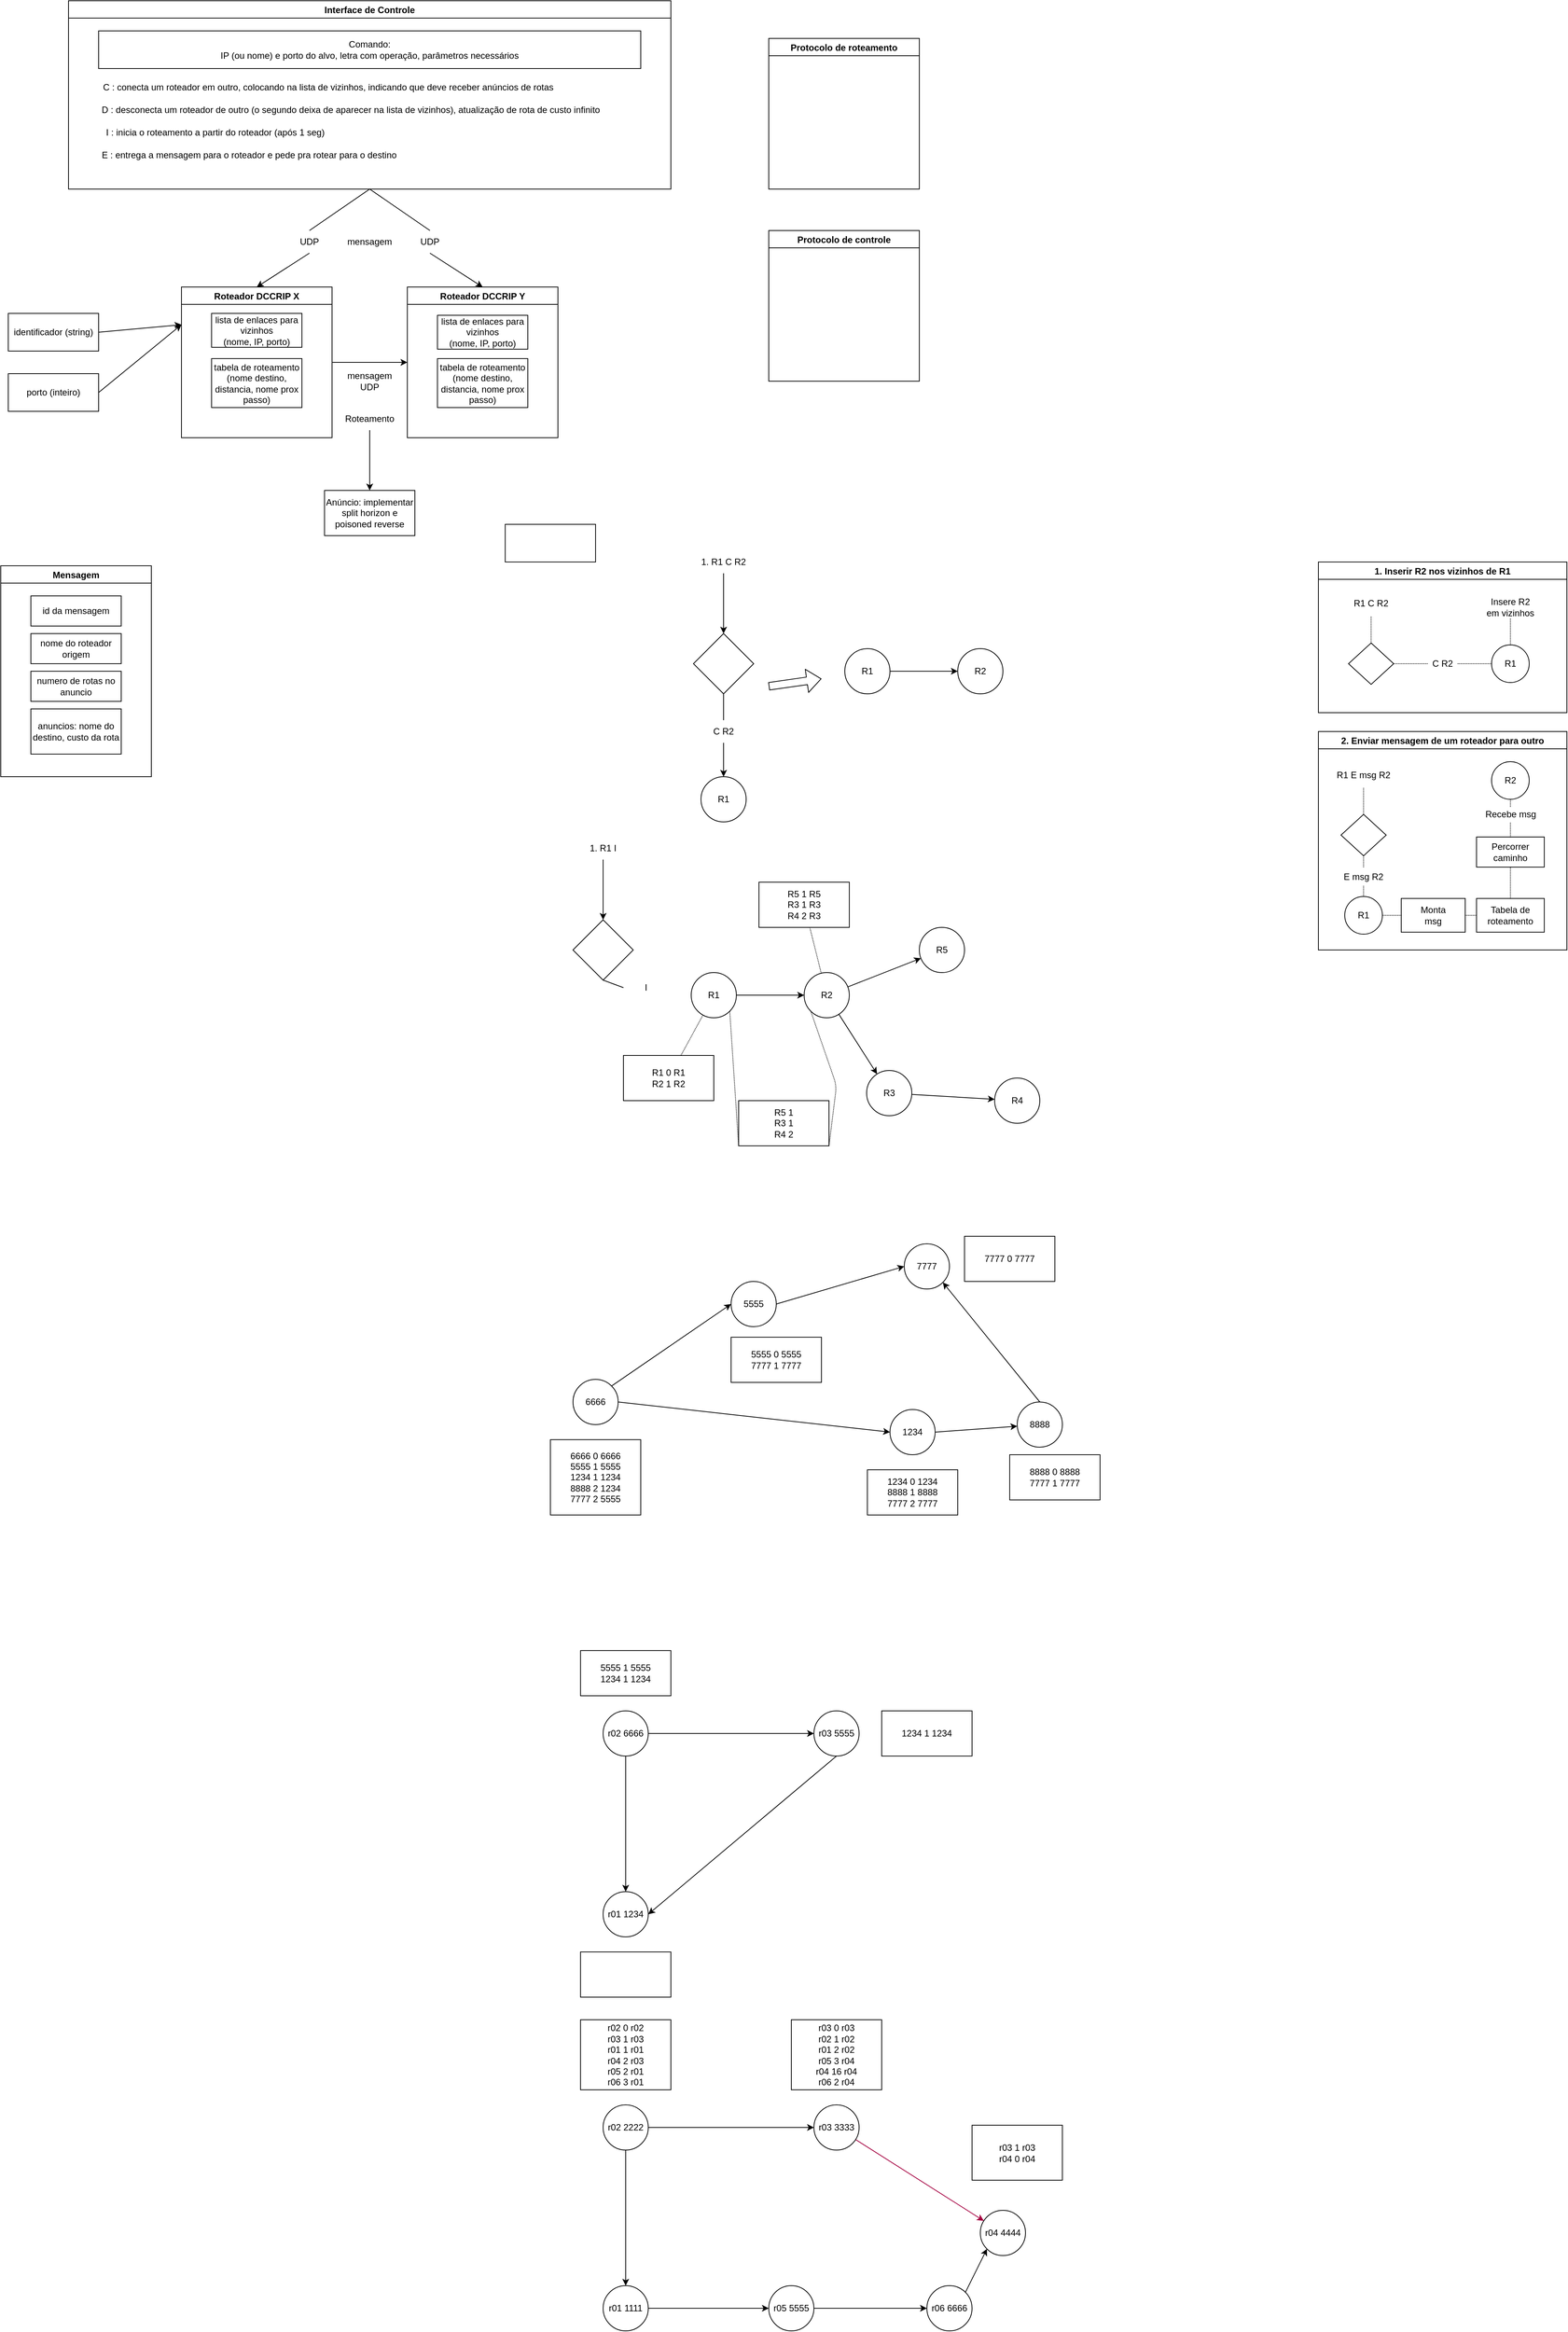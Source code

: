 <mxfile>
    <diagram id="mGNS0_z790fEsQeWo3U5" name="Página-1">
        <mxGraphModel dx="1586" dy="1655" grid="1" gridSize="10" guides="1" tooltips="1" connect="1" arrows="1" fold="1" page="1" pageScale="1" pageWidth="827" pageHeight="1169" math="0" shadow="0">
            <root>
                <mxCell id="0"/>
                <mxCell id="1" parent="0"/>
                <mxCell id="5" style="edgeStyle=none;html=1;exitX=0.5;exitY=1;exitDx=0;exitDy=0;entryX=0.5;entryY=0;entryDx=0;entryDy=0;startArrow=none;" parent="1" source="8" target="3" edge="1">
                    <mxGeometry relative="1" as="geometry"/>
                </mxCell>
                <mxCell id="6" style="edgeStyle=none;html=1;exitX=0.5;exitY=1;exitDx=0;exitDy=0;entryX=0.5;entryY=0;entryDx=0;entryDy=0;startArrow=none;" parent="1" source="10" target="4" edge="1">
                    <mxGeometry relative="1" as="geometry"/>
                </mxCell>
                <mxCell id="2" value="Interface de Controle" style="swimlane;" parent="1" vertex="1">
                    <mxGeometry y="-20" width="800" height="250" as="geometry"/>
                </mxCell>
                <mxCell id="37" value="C : conecta um roteador em outro, colocando na lista de vizinhos, indicando que deve receber anúncios de rotas" style="text;html=1;strokeColor=none;fillColor=none;align=center;verticalAlign=middle;whiteSpace=wrap;rounded=0;" parent="2" vertex="1">
                    <mxGeometry x="40" y="100" width="610" height="30" as="geometry"/>
                </mxCell>
                <mxCell id="38" value="D : desconecta um roteador de outro (o segundo deixa de aparecer na lista de vizinhos), atualização de rota de custo infinito" style="text;html=1;strokeColor=none;fillColor=none;align=center;verticalAlign=middle;whiteSpace=wrap;rounded=0;" parent="2" vertex="1">
                    <mxGeometry x="30" y="130" width="690" height="30" as="geometry"/>
                </mxCell>
                <mxCell id="39" value="I : inicia o roteamento a partir do roteador (após 1 seg)" style="text;html=1;strokeColor=none;fillColor=none;align=center;verticalAlign=middle;whiteSpace=wrap;rounded=0;" parent="2" vertex="1">
                    <mxGeometry x="30" y="160" width="330" height="30" as="geometry"/>
                </mxCell>
                <mxCell id="36" value="Comando:&lt;br&gt;IP (ou nome) e porto do alvo, letra com operação, parâmetros necessários" style="rounded=0;whiteSpace=wrap;html=1;" parent="2" vertex="1">
                    <mxGeometry x="40" y="40" width="720" height="50" as="geometry"/>
                </mxCell>
                <mxCell id="40" value="E : entrega a mensagem para o roteador e pede pra rotear para o destino" style="text;html=1;strokeColor=none;fillColor=none;align=center;verticalAlign=middle;whiteSpace=wrap;rounded=0;" parent="2" vertex="1">
                    <mxGeometry x="40" y="190" width="400" height="30" as="geometry"/>
                </mxCell>
                <mxCell id="12" style="edgeStyle=none;html=1;exitX=1;exitY=0.5;exitDx=0;exitDy=0;entryX=0;entryY=0.5;entryDx=0;entryDy=0;" parent="1" source="3" target="4" edge="1">
                    <mxGeometry relative="1" as="geometry"/>
                </mxCell>
                <mxCell id="3" value="Roteador DCCRIP X" style="swimlane;" parent="1" vertex="1">
                    <mxGeometry x="150" y="360" width="200" height="200" as="geometry"/>
                </mxCell>
                <mxCell id="21" value="lista de enlaces para vizinhos&lt;br&gt;(nome, IP, porto)" style="rounded=0;whiteSpace=wrap;html=1;" parent="3" vertex="1">
                    <mxGeometry x="40" y="35" width="120" height="45" as="geometry"/>
                </mxCell>
                <mxCell id="23" value="tabela de roteamento (nome destino, distancia, nome prox passo)" style="rounded=0;whiteSpace=wrap;html=1;" parent="3" vertex="1">
                    <mxGeometry x="40" y="95" width="120" height="65" as="geometry"/>
                </mxCell>
                <mxCell id="4" value="Roteador DCCRIP Y" style="swimlane;" parent="1" vertex="1">
                    <mxGeometry x="450" y="360" width="200" height="200" as="geometry"/>
                </mxCell>
                <mxCell id="22" value="lista de enlaces para vizinhos&lt;br&gt;(nome, IP, porto)" style="rounded=0;whiteSpace=wrap;html=1;" parent="4" vertex="1">
                    <mxGeometry x="40" y="37.5" width="120" height="45" as="geometry"/>
                </mxCell>
                <mxCell id="27" value="tabela de roteamento (nome destino, distancia, nome prox passo)" style="rounded=0;whiteSpace=wrap;html=1;" parent="4" vertex="1">
                    <mxGeometry x="40" y="95" width="120" height="65" as="geometry"/>
                </mxCell>
                <mxCell id="8" value="UDP" style="text;html=1;strokeColor=none;fillColor=none;align=center;verticalAlign=middle;whiteSpace=wrap;rounded=0;" parent="1" vertex="1">
                    <mxGeometry x="290" y="285" width="60" height="30" as="geometry"/>
                </mxCell>
                <mxCell id="9" value="" style="edgeStyle=none;html=1;exitX=0.5;exitY=1;exitDx=0;exitDy=0;entryX=0.5;entryY=0;entryDx=0;entryDy=0;endArrow=none;" parent="1" source="2" target="8" edge="1">
                    <mxGeometry relative="1" as="geometry">
                        <mxPoint x="400" y="230" as="sourcePoint"/>
                        <mxPoint x="250" y="360" as="targetPoint"/>
                    </mxGeometry>
                </mxCell>
                <mxCell id="10" value="UDP" style="text;html=1;strokeColor=none;fillColor=none;align=center;verticalAlign=middle;whiteSpace=wrap;rounded=0;" parent="1" vertex="1">
                    <mxGeometry x="450" y="285" width="60" height="30" as="geometry"/>
                </mxCell>
                <mxCell id="11" value="" style="edgeStyle=none;html=1;exitX=0.5;exitY=1;exitDx=0;exitDy=0;entryX=0.5;entryY=0;entryDx=0;entryDy=0;endArrow=none;" parent="1" source="2" target="10" edge="1">
                    <mxGeometry relative="1" as="geometry">
                        <mxPoint x="400" y="230" as="sourcePoint"/>
                        <mxPoint x="550" y="360" as="targetPoint"/>
                    </mxGeometry>
                </mxCell>
                <mxCell id="13" value="Mensagem" style="swimlane;" parent="1" vertex="1">
                    <mxGeometry x="-90" y="730" width="200" height="280" as="geometry"/>
                </mxCell>
                <mxCell id="14" value="id da mensagem" style="rounded=0;whiteSpace=wrap;html=1;" parent="13" vertex="1">
                    <mxGeometry x="40" y="40" width="120" height="40" as="geometry"/>
                </mxCell>
                <mxCell id="31" value="nome do roteador origem" style="rounded=0;whiteSpace=wrap;html=1;" parent="13" vertex="1">
                    <mxGeometry x="40" y="90" width="120" height="40" as="geometry"/>
                </mxCell>
                <mxCell id="32" value="numero de rotas no anuncio" style="rounded=0;whiteSpace=wrap;html=1;" parent="13" vertex="1">
                    <mxGeometry x="40" y="140" width="120" height="40" as="geometry"/>
                </mxCell>
                <mxCell id="33" value="anuncios: nome do destino, custo da rota" style="rounded=0;whiteSpace=wrap;html=1;" parent="13" vertex="1">
                    <mxGeometry x="40" y="190" width="120" height="60" as="geometry"/>
                </mxCell>
                <mxCell id="25" style="edgeStyle=none;html=1;exitX=1;exitY=0.5;exitDx=0;exitDy=0;entryX=0;entryY=0.25;entryDx=0;entryDy=0;" parent="1" source="16" target="3" edge="1">
                    <mxGeometry relative="1" as="geometry"/>
                </mxCell>
                <mxCell id="16" value="identificador (string)" style="rounded=0;whiteSpace=wrap;html=1;" parent="1" vertex="1">
                    <mxGeometry x="-80" y="395" width="120" height="50" as="geometry"/>
                </mxCell>
                <mxCell id="26" style="edgeStyle=none;html=1;exitX=1;exitY=0.5;exitDx=0;exitDy=0;entryX=0;entryY=0.25;entryDx=0;entryDy=0;" parent="1" source="17" target="3" edge="1">
                    <mxGeometry relative="1" as="geometry">
                        <mxPoint x="110" y="470" as="targetPoint"/>
                    </mxGeometry>
                </mxCell>
                <mxCell id="17" value="porto (inteiro)" style="rounded=0;whiteSpace=wrap;html=1;" parent="1" vertex="1">
                    <mxGeometry x="-80" y="475" width="120" height="50" as="geometry"/>
                </mxCell>
                <mxCell id="18" value="mensagem" style="text;html=1;strokeColor=none;fillColor=none;align=center;verticalAlign=middle;whiteSpace=wrap;rounded=0;" parent="1" vertex="1">
                    <mxGeometry x="360" y="285" width="80" height="30" as="geometry"/>
                </mxCell>
                <mxCell id="19" value="mensagem&lt;br&gt;UDP" style="text;html=1;strokeColor=none;fillColor=none;align=center;verticalAlign=middle;whiteSpace=wrap;rounded=0;" parent="1" vertex="1">
                    <mxGeometry x="360" y="470" width="80" height="30" as="geometry"/>
                </mxCell>
                <mxCell id="29" style="edgeStyle=none;html=1;exitX=0.5;exitY=1;exitDx=0;exitDy=0;entryX=0.5;entryY=0;entryDx=0;entryDy=0;" parent="1" source="28" target="30" edge="1">
                    <mxGeometry relative="1" as="geometry">
                        <mxPoint x="400" y="650" as="targetPoint"/>
                    </mxGeometry>
                </mxCell>
                <mxCell id="28" value="Roteamento" style="text;html=1;strokeColor=none;fillColor=none;align=center;verticalAlign=middle;whiteSpace=wrap;rounded=0;" parent="1" vertex="1">
                    <mxGeometry x="370" y="520" width="60" height="30" as="geometry"/>
                </mxCell>
                <mxCell id="30" value="Anúncio: implementar split horizon e poisoned reverse" style="rounded=0;whiteSpace=wrap;html=1;" parent="1" vertex="1">
                    <mxGeometry x="340" y="630" width="120" height="60" as="geometry"/>
                </mxCell>
                <mxCell id="34" value="Protocolo de roteamento" style="swimlane;" parent="1" vertex="1">
                    <mxGeometry x="930" y="30" width="200" height="200" as="geometry"/>
                </mxCell>
                <mxCell id="35" value="Protocolo de controle" style="swimlane;" parent="1" vertex="1">
                    <mxGeometry x="930" y="285" width="200" height="200" as="geometry"/>
                </mxCell>
                <mxCell id="51" value="" style="rounded=0;whiteSpace=wrap;html=1;" parent="1" vertex="1">
                    <mxGeometry x="580" y="675" width="120" height="50" as="geometry"/>
                </mxCell>
                <mxCell id="52" value="R1" style="ellipse;whiteSpace=wrap;html=1;aspect=fixed;" parent="1" vertex="1">
                    <mxGeometry x="840" y="1010" width="60" height="60" as="geometry"/>
                </mxCell>
                <mxCell id="57" style="edgeStyle=none;html=1;exitX=0.5;exitY=1;exitDx=0;exitDy=0;entryX=0.5;entryY=0;entryDx=0;entryDy=0;startArrow=none;" parent="1" source="60" target="52" edge="1">
                    <mxGeometry relative="1" as="geometry"/>
                </mxCell>
                <mxCell id="54" value="" style="rhombus;whiteSpace=wrap;html=1;" parent="1" vertex="1">
                    <mxGeometry x="830" y="820" width="80" height="80" as="geometry"/>
                </mxCell>
                <mxCell id="59" style="edgeStyle=none;html=1;exitX=0.5;exitY=1;exitDx=0;exitDy=0;entryX=0.5;entryY=0;entryDx=0;entryDy=0;" parent="1" source="56" target="54" edge="1">
                    <mxGeometry relative="1" as="geometry"/>
                </mxCell>
                <mxCell id="56" value="1. R1 C R2" style="text;html=1;strokeColor=none;fillColor=none;align=center;verticalAlign=middle;whiteSpace=wrap;rounded=0;" parent="1" vertex="1">
                    <mxGeometry x="830" y="710" width="80" height="30" as="geometry"/>
                </mxCell>
                <mxCell id="60" value="C R2" style="text;html=1;strokeColor=none;fillColor=none;align=center;verticalAlign=middle;whiteSpace=wrap;rounded=0;" parent="1" vertex="1">
                    <mxGeometry x="840" y="935" width="60" height="30" as="geometry"/>
                </mxCell>
                <mxCell id="61" value="" style="edgeStyle=none;html=1;exitX=0.5;exitY=1;exitDx=0;exitDy=0;entryX=0.5;entryY=0;entryDx=0;entryDy=0;endArrow=none;" parent="1" source="54" target="60" edge="1">
                    <mxGeometry relative="1" as="geometry">
                        <mxPoint x="870" y="900" as="sourcePoint"/>
                        <mxPoint x="870" y="1010" as="targetPoint"/>
                    </mxGeometry>
                </mxCell>
                <mxCell id="63" style="edgeStyle=none;html=1;exitX=1;exitY=0.5;exitDx=0;exitDy=0;entryX=0;entryY=0.5;entryDx=0;entryDy=0;" parent="1" source="64" target="67" edge="1">
                    <mxGeometry relative="1" as="geometry"/>
                </mxCell>
                <mxCell id="64" value="R1" style="ellipse;whiteSpace=wrap;html=1;aspect=fixed;" parent="1" vertex="1">
                    <mxGeometry x="1031" y="840" width="60" height="60" as="geometry"/>
                </mxCell>
                <mxCell id="67" value="R2" style="ellipse;whiteSpace=wrap;html=1;aspect=fixed;" parent="1" vertex="1">
                    <mxGeometry x="1181" y="840" width="60" height="60" as="geometry"/>
                </mxCell>
                <mxCell id="72" value="" style="shape=flexArrow;endArrow=classic;html=1;" parent="1" edge="1">
                    <mxGeometry width="50" height="50" relative="1" as="geometry">
                        <mxPoint x="930" y="890" as="sourcePoint"/>
                        <mxPoint x="1000" y="880" as="targetPoint"/>
                    </mxGeometry>
                </mxCell>
                <mxCell id="74" style="edgeStyle=none;html=1;exitX=1;exitY=0.5;exitDx=0;exitDy=0;entryX=0;entryY=0.5;entryDx=0;entryDy=0;" parent="1" source="75" target="76" edge="1">
                    <mxGeometry relative="1" as="geometry"/>
                </mxCell>
                <mxCell id="95" value="" style="edgeStyle=none;html=1;dashed=1;dashPattern=1 1;endArrow=none;endFill=0;" parent="1" source="75" target="94" edge="1">
                    <mxGeometry relative="1" as="geometry"/>
                </mxCell>
                <mxCell id="75" value="R1" style="ellipse;whiteSpace=wrap;html=1;aspect=fixed;" parent="1" vertex="1">
                    <mxGeometry x="827" y="1270" width="60" height="60" as="geometry"/>
                </mxCell>
                <mxCell id="78" value="" style="edgeStyle=none;html=1;" parent="1" source="76" target="77" edge="1">
                    <mxGeometry relative="1" as="geometry"/>
                </mxCell>
                <mxCell id="80" value="" style="edgeStyle=none;html=1;" parent="1" source="76" target="79" edge="1">
                    <mxGeometry relative="1" as="geometry"/>
                </mxCell>
                <mxCell id="97" value="" style="edgeStyle=none;html=1;dashed=1;dashPattern=1 1;endArrow=none;endFill=0;" parent="1" source="76" target="96" edge="1">
                    <mxGeometry relative="1" as="geometry"/>
                </mxCell>
                <mxCell id="98" style="edgeStyle=none;html=1;exitX=0;exitY=1;exitDx=0;exitDy=0;entryX=1;entryY=1;entryDx=0;entryDy=0;dashed=1;dashPattern=1 1;endArrow=none;endFill=0;startArrow=none;" parent="1" source="99" target="75" edge="1">
                    <mxGeometry relative="1" as="geometry">
                        <Array as="points"/>
                    </mxGeometry>
                </mxCell>
                <mxCell id="76" value="R2" style="ellipse;whiteSpace=wrap;html=1;aspect=fixed;" parent="1" vertex="1">
                    <mxGeometry x="977" y="1270" width="60" height="60" as="geometry"/>
                </mxCell>
                <mxCell id="82" value="" style="edgeStyle=none;html=1;" parent="1" source="77" target="81" edge="1">
                    <mxGeometry relative="1" as="geometry"/>
                </mxCell>
                <mxCell id="77" value="R3" style="ellipse;whiteSpace=wrap;html=1;aspect=fixed;" parent="1" vertex="1">
                    <mxGeometry x="1060" y="1400" width="60" height="60" as="geometry"/>
                </mxCell>
                <mxCell id="79" value="R5" style="ellipse;whiteSpace=wrap;html=1;aspect=fixed;" parent="1" vertex="1">
                    <mxGeometry x="1130" y="1210" width="60" height="60" as="geometry"/>
                </mxCell>
                <mxCell id="81" value="R4" style="ellipse;whiteSpace=wrap;html=1;aspect=fixed;" parent="1" vertex="1">
                    <mxGeometry x="1230" y="1410" width="60" height="60" as="geometry"/>
                </mxCell>
                <mxCell id="86" value="" style="rhombus;whiteSpace=wrap;html=1;" parent="1" vertex="1">
                    <mxGeometry x="670" y="1200" width="80" height="80" as="geometry"/>
                </mxCell>
                <mxCell id="87" style="edgeStyle=none;html=1;exitX=0.5;exitY=1;exitDx=0;exitDy=0;entryX=0.5;entryY=0;entryDx=0;entryDy=0;" parent="1" source="88" target="86" edge="1">
                    <mxGeometry relative="1" as="geometry"/>
                </mxCell>
                <mxCell id="88" value="1. R1 I" style="text;html=1;strokeColor=none;fillColor=none;align=center;verticalAlign=middle;whiteSpace=wrap;rounded=0;" parent="1" vertex="1">
                    <mxGeometry x="670" y="1090" width="80" height="30" as="geometry"/>
                </mxCell>
                <mxCell id="90" value="I" style="text;html=1;strokeColor=none;fillColor=none;align=center;verticalAlign=middle;whiteSpace=wrap;rounded=0;" parent="1" vertex="1">
                    <mxGeometry x="737" y="1275" width="60" height="30" as="geometry"/>
                </mxCell>
                <mxCell id="91" value="" style="edgeStyle=none;html=1;exitX=0.5;exitY=1;exitDx=0;exitDy=0;entryX=0;entryY=0.5;entryDx=0;entryDy=0;endArrow=none;" parent="1" source="86" target="90" edge="1">
                    <mxGeometry relative="1" as="geometry">
                        <mxPoint x="710" y="1280" as="sourcePoint"/>
                        <mxPoint x="827" y="1300" as="targetPoint"/>
                    </mxGeometry>
                </mxCell>
                <mxCell id="94" value="R1 0 R1&lt;br&gt;R2 1 R2" style="whiteSpace=wrap;html=1;" parent="1" vertex="1">
                    <mxGeometry x="737" y="1380" width="120" height="60" as="geometry"/>
                </mxCell>
                <mxCell id="96" value="R5 1 R5&lt;br&gt;R3 1 R3&lt;br&gt;R4 2 R3" style="whiteSpace=wrap;html=1;" parent="1" vertex="1">
                    <mxGeometry x="917" y="1150" width="120" height="60" as="geometry"/>
                </mxCell>
                <mxCell id="99" value="R5 1&lt;br&gt;R3 1&lt;br&gt;R4 2" style="whiteSpace=wrap;html=1;" parent="1" vertex="1">
                    <mxGeometry x="890" y="1440" width="120" height="60" as="geometry"/>
                </mxCell>
                <mxCell id="100" value="" style="edgeStyle=none;html=1;exitX=0;exitY=1;exitDx=0;exitDy=0;entryX=1;entryY=1;entryDx=0;entryDy=0;dashed=1;dashPattern=1 1;endArrow=none;endFill=0;" parent="1" source="76" target="99" edge="1">
                    <mxGeometry relative="1" as="geometry">
                        <mxPoint x="985.787" y="1321.213" as="sourcePoint"/>
                        <mxPoint x="878.213" y="1321.213" as="targetPoint"/>
                        <Array as="points">
                            <mxPoint x="1020" y="1420"/>
                        </Array>
                    </mxGeometry>
                </mxCell>
                <mxCell id="104" value="1. Inserir R2 nos vizinhos de R1" style="swimlane;" parent="1" vertex="1">
                    <mxGeometry x="1660" y="725" width="330" height="200" as="geometry"/>
                </mxCell>
                <mxCell id="115" style="edgeStyle=none;html=1;exitX=1;exitY=0.5;exitDx=0;exitDy=0;entryX=0;entryY=0.5;entryDx=0;entryDy=0;dashed=1;dashPattern=1 1;endArrow=none;endFill=0;startArrow=none;" parent="104" source="116" target="114" edge="1">
                    <mxGeometry relative="1" as="geometry"/>
                </mxCell>
                <mxCell id="112" value="" style="rhombus;whiteSpace=wrap;html=1;" parent="104" vertex="1">
                    <mxGeometry x="40" y="107.5" width="60" height="55" as="geometry"/>
                </mxCell>
                <mxCell id="113" style="edgeStyle=none;html=1;exitX=0.5;exitY=1;exitDx=0;exitDy=0;entryX=0.5;entryY=0;entryDx=0;entryDy=0;dashed=1;dashPattern=1 1;endArrow=none;endFill=0;" parent="104" source="107" target="112" edge="1">
                    <mxGeometry relative="1" as="geometry">
                        <mxPoint x="70" y="82.5" as="sourcePoint"/>
                    </mxGeometry>
                </mxCell>
                <mxCell id="119" style="edgeStyle=none;html=1;exitX=0.5;exitY=0;exitDx=0;exitDy=0;entryX=0.5;entryY=1;entryDx=0;entryDy=0;dashed=1;dashPattern=1 1;endArrow=none;endFill=0;" parent="104" source="114" target="118" edge="1">
                    <mxGeometry relative="1" as="geometry"/>
                </mxCell>
                <mxCell id="114" value="R1" style="ellipse;whiteSpace=wrap;html=1;aspect=fixed;" parent="104" vertex="1">
                    <mxGeometry x="230" y="110" width="50" height="50" as="geometry"/>
                </mxCell>
                <mxCell id="107" value="R1 C R2" style="text;html=1;strokeColor=none;fillColor=none;align=center;verticalAlign=middle;whiteSpace=wrap;rounded=0;" parent="104" vertex="1">
                    <mxGeometry x="30" y="37.5" width="80" height="35" as="geometry"/>
                </mxCell>
                <mxCell id="116" value="C R2" style="text;html=1;strokeColor=none;fillColor=none;align=center;verticalAlign=middle;whiteSpace=wrap;rounded=0;" parent="104" vertex="1">
                    <mxGeometry x="145" y="120" width="40" height="30" as="geometry"/>
                </mxCell>
                <mxCell id="117" value="" style="edgeStyle=none;html=1;exitX=1;exitY=0.5;exitDx=0;exitDy=0;entryX=0;entryY=0.5;entryDx=0;entryDy=0;dashed=1;dashPattern=1 1;endArrow=none;endFill=0;" parent="104" source="112" target="116" edge="1">
                    <mxGeometry relative="1" as="geometry">
                        <mxPoint x="1710" y="870" as="sourcePoint"/>
                        <mxPoint x="1790.0" y="870" as="targetPoint"/>
                    </mxGeometry>
                </mxCell>
                <mxCell id="118" value="Insere R2 em vizinhos" style="text;html=1;strokeColor=none;fillColor=none;align=center;verticalAlign=middle;whiteSpace=wrap;rounded=0;" parent="104" vertex="1">
                    <mxGeometry x="220" y="45" width="70" height="30" as="geometry"/>
                </mxCell>
                <mxCell id="105" value="2. Enviar mensagem de um roteador para outro" style="swimlane;" parent="1" vertex="1">
                    <mxGeometry x="1660" y="950" width="330" height="290" as="geometry"/>
                </mxCell>
                <mxCell id="140" value="" style="edgeStyle=none;html=1;dashed=1;dashPattern=1 1;endArrow=none;endFill=0;" parent="105" source="120" target="139" edge="1">
                    <mxGeometry relative="1" as="geometry"/>
                </mxCell>
                <mxCell id="120" value="R1" style="ellipse;whiteSpace=wrap;html=1;aspect=fixed;" parent="105" vertex="1">
                    <mxGeometry x="35" y="219" width="50" height="50" as="geometry"/>
                </mxCell>
                <mxCell id="121" value="R2" style="ellipse;whiteSpace=wrap;html=1;aspect=fixed;" parent="105" vertex="1">
                    <mxGeometry x="230" y="40" width="50" height="50" as="geometry"/>
                </mxCell>
                <mxCell id="128" style="edgeStyle=none;html=1;exitX=0.5;exitY=1;exitDx=0;exitDy=0;entryX=0.5;entryY=0;entryDx=0;entryDy=0;dashed=1;dashPattern=1 1;endArrow=none;endFill=0;startArrow=none;" parent="105" source="129" target="120" edge="1">
                    <mxGeometry relative="1" as="geometry"/>
                </mxCell>
                <mxCell id="125" value="" style="rhombus;whiteSpace=wrap;html=1;" parent="105" vertex="1">
                    <mxGeometry x="30" y="110" width="60" height="55" as="geometry"/>
                </mxCell>
                <mxCell id="126" style="edgeStyle=none;html=1;exitX=0.5;exitY=1;exitDx=0;exitDy=0;entryX=0.5;entryY=0;entryDx=0;entryDy=0;dashed=1;dashPattern=1 1;endArrow=none;endFill=0;" parent="105" source="127" target="125" edge="1">
                    <mxGeometry relative="1" as="geometry">
                        <mxPoint x="-1600" y="-640" as="sourcePoint"/>
                    </mxGeometry>
                </mxCell>
                <mxCell id="127" value="R1 E msg R2" style="text;html=1;strokeColor=none;fillColor=none;align=center;verticalAlign=middle;whiteSpace=wrap;rounded=0;" parent="105" vertex="1">
                    <mxGeometry x="20" y="40" width="80" height="35" as="geometry"/>
                </mxCell>
                <mxCell id="129" value="E msg R2" style="text;html=1;strokeColor=none;fillColor=none;align=center;verticalAlign=middle;whiteSpace=wrap;rounded=0;" parent="105" vertex="1">
                    <mxGeometry x="20" y="180" width="80" height="25" as="geometry"/>
                </mxCell>
                <mxCell id="130" value="" style="edgeStyle=none;html=1;exitX=0.5;exitY=1;exitDx=0;exitDy=0;entryX=0.5;entryY=0;entryDx=0;entryDy=0;dashed=1;dashPattern=1 1;endArrow=none;endFill=0;" parent="105" source="125" target="129" edge="1">
                    <mxGeometry relative="1" as="geometry">
                        <mxPoint x="1720" y="1115" as="sourcePoint"/>
                        <mxPoint x="1720" y="1169" as="targetPoint"/>
                    </mxGeometry>
                </mxCell>
                <mxCell id="137" value="" style="edgeStyle=none;html=1;dashed=1;dashPattern=1 1;endArrow=none;endFill=0;" parent="105" source="135" target="136" edge="1">
                    <mxGeometry relative="1" as="geometry"/>
                </mxCell>
                <mxCell id="135" value="Tabela de roteamento" style="rounded=0;whiteSpace=wrap;html=1;" parent="105" vertex="1">
                    <mxGeometry x="210" y="221.63" width="90" height="44.75" as="geometry"/>
                </mxCell>
                <mxCell id="142" style="edgeStyle=none;html=1;exitX=0.5;exitY=0;exitDx=0;exitDy=0;entryX=0.5;entryY=1;entryDx=0;entryDy=0;dashed=1;dashPattern=1 1;endArrow=none;endFill=0;startArrow=none;" parent="105" source="143" target="121" edge="1">
                    <mxGeometry relative="1" as="geometry"/>
                </mxCell>
                <mxCell id="136" value="Percorrer caminho" style="whiteSpace=wrap;html=1;rounded=0;" parent="105" vertex="1">
                    <mxGeometry x="210" y="140" width="90" height="40" as="geometry"/>
                </mxCell>
                <mxCell id="141" style="edgeStyle=none;html=1;exitX=1;exitY=0.5;exitDx=0;exitDy=0;entryX=0;entryY=0.5;entryDx=0;entryDy=0;dashed=1;dashPattern=1 1;endArrow=none;endFill=0;" parent="105" source="139" target="135" edge="1">
                    <mxGeometry relative="1" as="geometry"/>
                </mxCell>
                <mxCell id="139" value="Monta &lt;br&gt;msg" style="whiteSpace=wrap;html=1;" parent="105" vertex="1">
                    <mxGeometry x="110" y="221.63" width="85" height="44.75" as="geometry"/>
                </mxCell>
                <mxCell id="143" value="Recebe msg" style="text;html=1;strokeColor=none;fillColor=none;align=center;verticalAlign=middle;whiteSpace=wrap;rounded=0;" parent="105" vertex="1">
                    <mxGeometry x="217.5" y="100" width="75" height="20" as="geometry"/>
                </mxCell>
                <mxCell id="144" value="" style="edgeStyle=none;html=1;exitX=0.5;exitY=0;exitDx=0;exitDy=0;entryX=0.5;entryY=1;entryDx=0;entryDy=0;dashed=1;dashPattern=1 1;endArrow=none;endFill=0;" parent="105" source="136" target="143" edge="1">
                    <mxGeometry relative="1" as="geometry">
                        <mxPoint x="1915" y="1090" as="sourcePoint"/>
                        <mxPoint x="1915" y="1040" as="targetPoint"/>
                    </mxGeometry>
                </mxCell>
                <mxCell id="151" style="edgeStyle=none;html=1;exitX=1;exitY=0;exitDx=0;exitDy=0;entryX=0;entryY=0.5;entryDx=0;entryDy=0;" parent="1" source="145" target="146" edge="1">
                    <mxGeometry relative="1" as="geometry"/>
                </mxCell>
                <mxCell id="153" style="edgeStyle=none;html=1;exitX=1;exitY=0.5;exitDx=0;exitDy=0;entryX=0;entryY=0.5;entryDx=0;entryDy=0;" parent="1" source="145" target="147" edge="1">
                    <mxGeometry relative="1" as="geometry"/>
                </mxCell>
                <mxCell id="145" value="6666" style="ellipse;whiteSpace=wrap;html=1;aspect=fixed;" parent="1" vertex="1">
                    <mxGeometry x="670" y="1810" width="60" height="60" as="geometry"/>
                </mxCell>
                <mxCell id="155" style="edgeStyle=none;html=1;exitX=1;exitY=0.5;exitDx=0;exitDy=0;entryX=0;entryY=0.5;entryDx=0;entryDy=0;" parent="1" source="146" target="154" edge="1">
                    <mxGeometry relative="1" as="geometry"/>
                </mxCell>
                <mxCell id="146" value="5555" style="ellipse;whiteSpace=wrap;html=1;aspect=fixed;" parent="1" vertex="1">
                    <mxGeometry x="880" y="1680" width="60" height="60" as="geometry"/>
                </mxCell>
                <mxCell id="157" style="edgeStyle=none;html=1;exitX=1;exitY=0.5;exitDx=0;exitDy=0;" parent="1" source="147" target="156" edge="1">
                    <mxGeometry relative="1" as="geometry"/>
                </mxCell>
                <mxCell id="147" value="1234" style="ellipse;whiteSpace=wrap;html=1;aspect=fixed;" parent="1" vertex="1">
                    <mxGeometry x="1091" y="1850" width="60" height="60" as="geometry"/>
                </mxCell>
                <mxCell id="148" value="6666 0 6666&lt;br&gt;5555 1 5555&lt;br&gt;1234 1 1234&lt;br&gt;8888 2 1234&lt;br&gt;7777 2 5555" style="rounded=0;whiteSpace=wrap;html=1;" parent="1" vertex="1">
                    <mxGeometry x="640" y="1890" width="120" height="100" as="geometry"/>
                </mxCell>
                <mxCell id="149" value="5555 0 5555&lt;br&gt;7777 1 7777" style="rounded=0;whiteSpace=wrap;html=1;" parent="1" vertex="1">
                    <mxGeometry x="880" y="1754" width="120" height="60" as="geometry"/>
                </mxCell>
                <mxCell id="150" value="1234 0 1234&lt;br&gt;8888 1 8888&lt;br&gt;7777 2 7777" style="rounded=0;whiteSpace=wrap;html=1;" parent="1" vertex="1">
                    <mxGeometry x="1061" y="1930" width="120" height="60" as="geometry"/>
                </mxCell>
                <mxCell id="154" value="7777" style="ellipse;whiteSpace=wrap;html=1;aspect=fixed;" parent="1" vertex="1">
                    <mxGeometry x="1110" y="1630" width="60" height="60" as="geometry"/>
                </mxCell>
                <mxCell id="158" style="edgeStyle=none;html=1;exitX=0.5;exitY=0;exitDx=0;exitDy=0;entryX=1;entryY=1;entryDx=0;entryDy=0;" parent="1" source="156" target="154" edge="1">
                    <mxGeometry relative="1" as="geometry"/>
                </mxCell>
                <mxCell id="156" value="8888" style="ellipse;whiteSpace=wrap;html=1;aspect=fixed;" parent="1" vertex="1">
                    <mxGeometry x="1260" y="1840" width="60" height="60" as="geometry"/>
                </mxCell>
                <mxCell id="159" value="8888 0 8888&lt;br&gt;7777 1 7777" style="rounded=0;whiteSpace=wrap;html=1;" parent="1" vertex="1">
                    <mxGeometry x="1250" y="1910" width="120" height="60" as="geometry"/>
                </mxCell>
                <mxCell id="160" value="7777 0 7777" style="rounded=0;whiteSpace=wrap;html=1;" parent="1" vertex="1">
                    <mxGeometry x="1190" y="1620" width="120" height="60" as="geometry"/>
                </mxCell>
                <mxCell id="164" style="edgeStyle=none;html=1;exitX=1;exitY=0.5;exitDx=0;exitDy=0;entryX=0;entryY=0.5;entryDx=0;entryDy=0;" parent="1" source="161" target="162" edge="1">
                    <mxGeometry relative="1" as="geometry"/>
                </mxCell>
                <mxCell id="165" style="edgeStyle=none;html=1;exitX=0.5;exitY=1;exitDx=0;exitDy=0;entryX=0.5;entryY=0;entryDx=0;entryDy=0;" parent="1" source="161" target="163" edge="1">
                    <mxGeometry relative="1" as="geometry"/>
                </mxCell>
                <mxCell id="161" value="r02 6666" style="ellipse;whiteSpace=wrap;html=1;aspect=fixed;" parent="1" vertex="1">
                    <mxGeometry x="710" y="2250" width="60" height="60" as="geometry"/>
                </mxCell>
                <mxCell id="166" style="edgeStyle=none;html=1;exitX=0.5;exitY=1;exitDx=0;exitDy=0;entryX=1;entryY=0.5;entryDx=0;entryDy=0;" parent="1" source="162" target="163" edge="1">
                    <mxGeometry relative="1" as="geometry"/>
                </mxCell>
                <mxCell id="162" value="r03 5555" style="ellipse;whiteSpace=wrap;html=1;aspect=fixed;" parent="1" vertex="1">
                    <mxGeometry x="990" y="2250" width="60" height="60" as="geometry"/>
                </mxCell>
                <mxCell id="163" value="r01 1234" style="ellipse;whiteSpace=wrap;html=1;aspect=fixed;" parent="1" vertex="1">
                    <mxGeometry x="710" y="2490" width="60" height="60" as="geometry"/>
                </mxCell>
                <mxCell id="167" value="5555 1 5555&lt;br&gt;1234 1 1234" style="rounded=0;whiteSpace=wrap;html=1;" parent="1" vertex="1">
                    <mxGeometry x="680" y="2170" width="120" height="60" as="geometry"/>
                </mxCell>
                <mxCell id="168" value="1234 1 1234" style="rounded=0;whiteSpace=wrap;html=1;" parent="1" vertex="1">
                    <mxGeometry x="1080" y="2250" width="120" height="60" as="geometry"/>
                </mxCell>
                <mxCell id="169" value="" style="rounded=0;whiteSpace=wrap;html=1;" parent="1" vertex="1">
                    <mxGeometry x="680" y="2570" width="120" height="60" as="geometry"/>
                </mxCell>
                <mxCell id="170" style="edgeStyle=none;html=1;exitX=1;exitY=0.5;exitDx=0;exitDy=0;entryX=0;entryY=0.5;entryDx=0;entryDy=0;" parent="1" source="172" target="174" edge="1">
                    <mxGeometry relative="1" as="geometry"/>
                </mxCell>
                <mxCell id="171" style="edgeStyle=none;html=1;exitX=0.5;exitY=1;exitDx=0;exitDy=0;entryX=0.5;entryY=0;entryDx=0;entryDy=0;" parent="1" source="172" target="175" edge="1">
                    <mxGeometry relative="1" as="geometry"/>
                </mxCell>
                <mxCell id="172" value="r02 2222" style="ellipse;whiteSpace=wrap;html=1;aspect=fixed;" parent="1" vertex="1">
                    <mxGeometry x="710" y="2773" width="60" height="60" as="geometry"/>
                </mxCell>
                <mxCell id="181" value="" style="edgeStyle=none;html=1;fillColor=#d80073;strokeColor=#A50040;" parent="1" source="174" target="180" edge="1">
                    <mxGeometry relative="1" as="geometry"/>
                </mxCell>
                <mxCell id="174" value="r03 3333" style="ellipse;whiteSpace=wrap;html=1;aspect=fixed;" parent="1" vertex="1">
                    <mxGeometry x="990" y="2773" width="60" height="60" as="geometry"/>
                </mxCell>
                <mxCell id="184" value="" style="edgeStyle=none;html=1;" parent="1" source="175" target="183" edge="1">
                    <mxGeometry relative="1" as="geometry"/>
                </mxCell>
                <mxCell id="175" value="r01 1111" style="ellipse;whiteSpace=wrap;html=1;aspect=fixed;" parent="1" vertex="1">
                    <mxGeometry x="710" y="3013" width="60" height="60" as="geometry"/>
                </mxCell>
                <mxCell id="176" value="r02 0 r02&lt;br&gt;r03 1 r03&lt;br&gt;r01 1 r01&lt;br&gt;r04 2 r03&lt;br&gt;r05 2 r01&lt;br&gt;r06 3 r01" style="rounded=0;whiteSpace=wrap;html=1;" parent="1" vertex="1">
                    <mxGeometry x="680" y="2660" width="120" height="93" as="geometry"/>
                </mxCell>
                <mxCell id="177" value="r03 0 r03&lt;br&gt;r02 1 r02&lt;br&gt;r01 2 r02&lt;br&gt;r05 3 r04&lt;br&gt;r04 16 r04&lt;br&gt;r06 2 r04" style="rounded=0;whiteSpace=wrap;html=1;" parent="1" vertex="1">
                    <mxGeometry x="960" y="2660" width="120" height="93" as="geometry"/>
                </mxCell>
                <mxCell id="180" value="r04 4444" style="ellipse;whiteSpace=wrap;html=1;aspect=fixed;" parent="1" vertex="1">
                    <mxGeometry x="1211" y="2913" width="60" height="60" as="geometry"/>
                </mxCell>
                <mxCell id="186" value="" style="edgeStyle=none;html=1;" parent="1" source="183" target="185" edge="1">
                    <mxGeometry relative="1" as="geometry"/>
                </mxCell>
                <mxCell id="183" value="r05 5555" style="ellipse;whiteSpace=wrap;html=1;aspect=fixed;" parent="1" vertex="1">
                    <mxGeometry x="930" y="3013" width="60" height="60" as="geometry"/>
                </mxCell>
                <mxCell id="187" style="edgeStyle=none;html=1;exitX=1;exitY=0;exitDx=0;exitDy=0;entryX=0;entryY=1;entryDx=0;entryDy=0;" parent="1" source="185" target="180" edge="1">
                    <mxGeometry relative="1" as="geometry"/>
                </mxCell>
                <mxCell id="185" value="r06 6666" style="ellipse;whiteSpace=wrap;html=1;aspect=fixed;" parent="1" vertex="1">
                    <mxGeometry x="1140" y="3013" width="60" height="60" as="geometry"/>
                </mxCell>
                <mxCell id="188" value="r03 1 r03&lt;br&gt;r04 0 r04" style="rounded=0;whiteSpace=wrap;html=1;" vertex="1" parent="1">
                    <mxGeometry x="1200" y="2800" width="120" height="73" as="geometry"/>
                </mxCell>
            </root>
        </mxGraphModel>
    </diagram>
</mxfile>